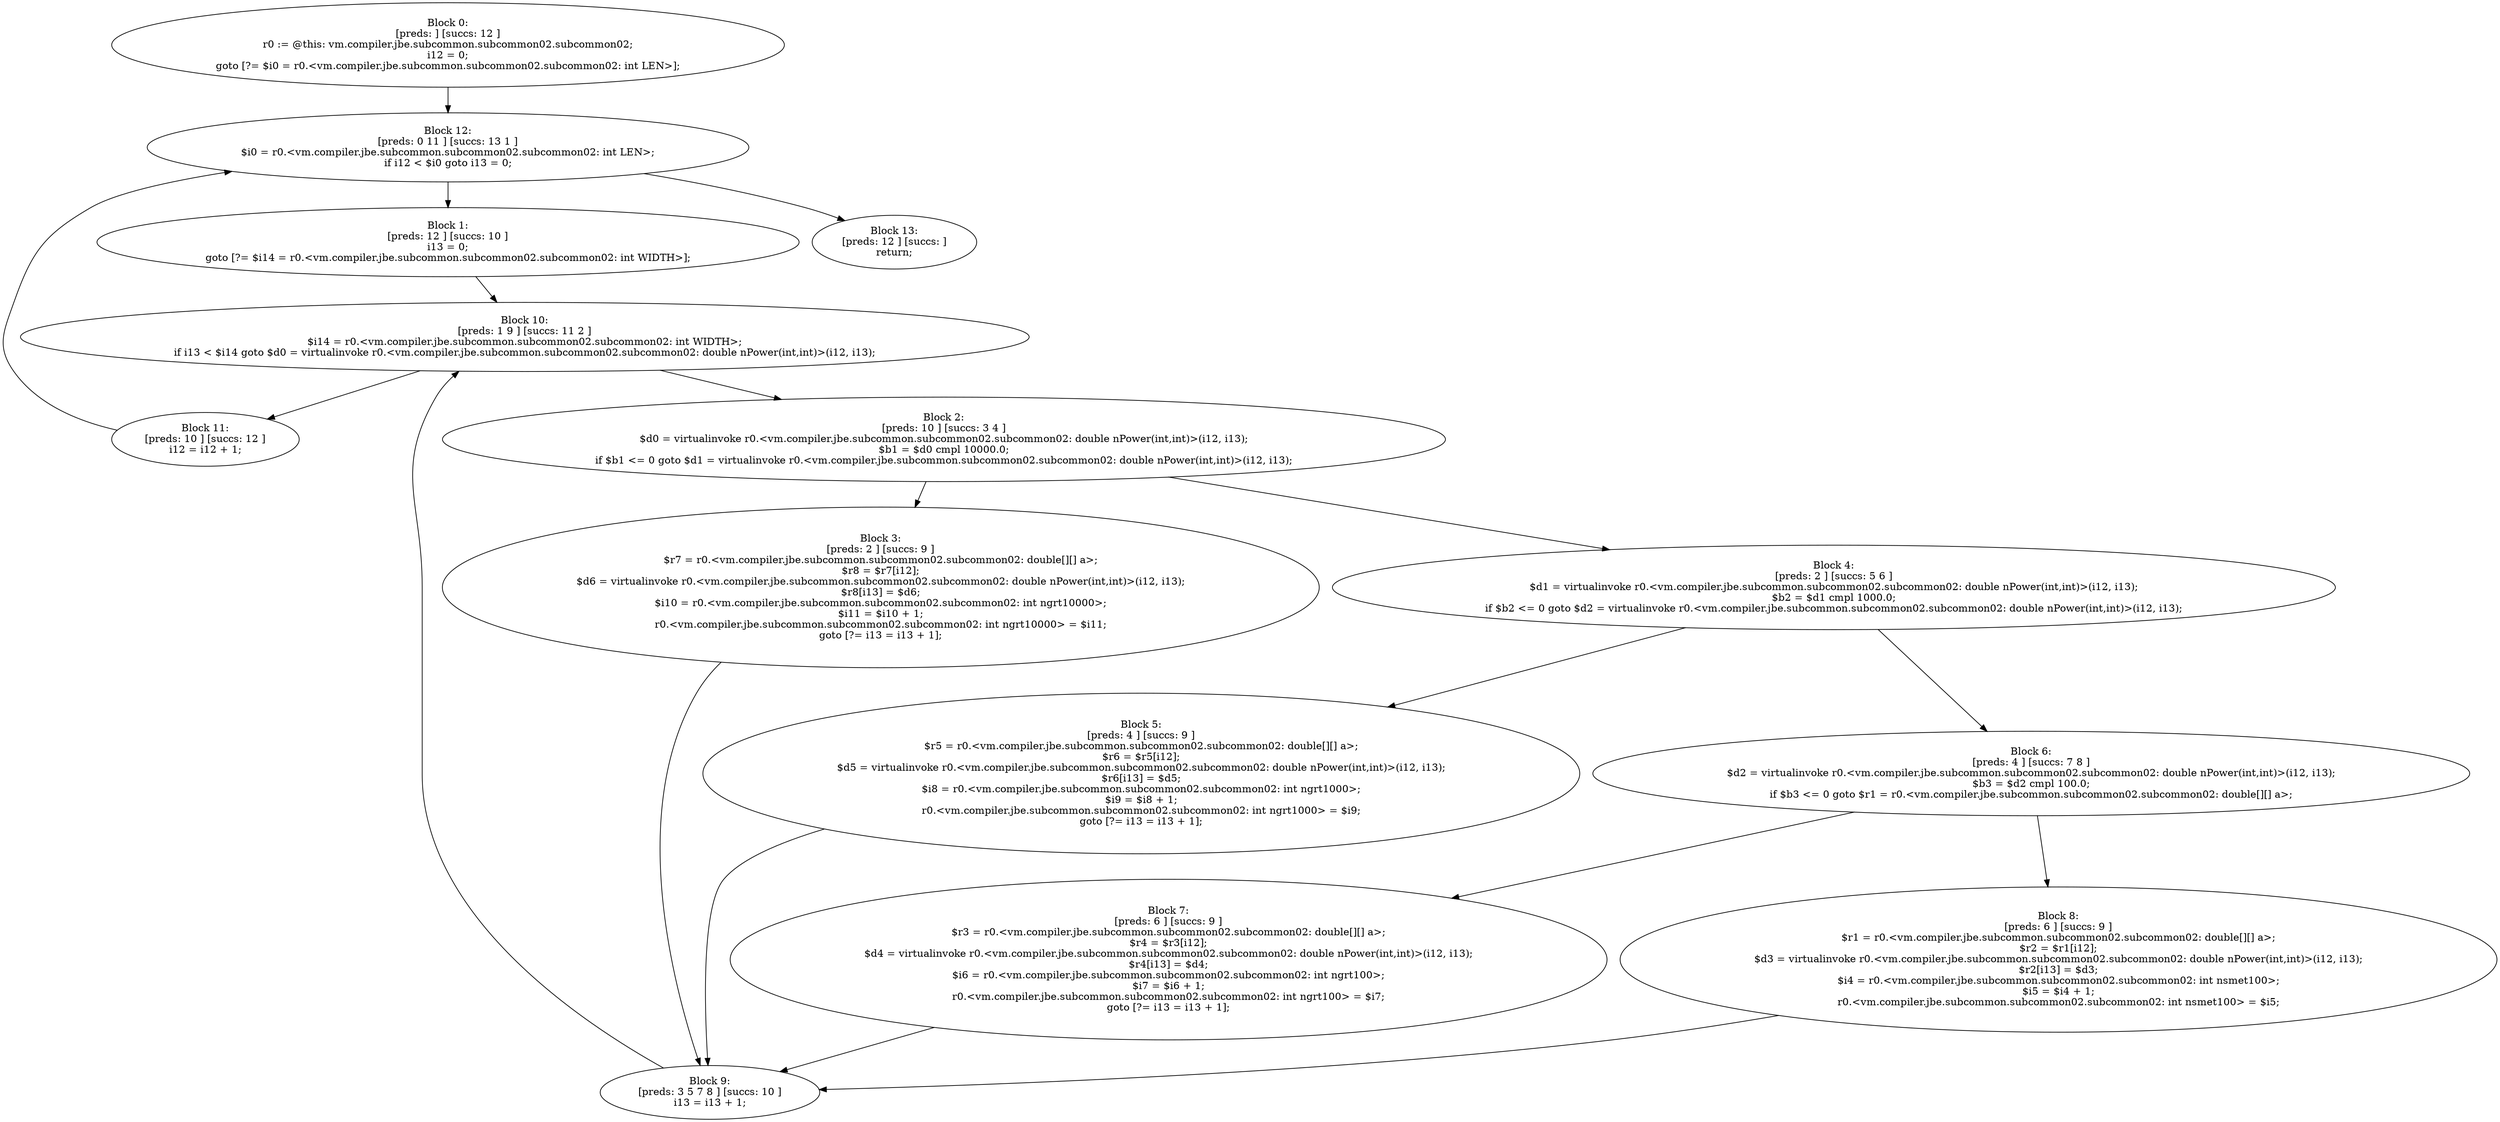 digraph "unitGraph" {
    "Block 0:
[preds: ] [succs: 12 ]
r0 := @this: vm.compiler.jbe.subcommon.subcommon02.subcommon02;
i12 = 0;
goto [?= $i0 = r0.<vm.compiler.jbe.subcommon.subcommon02.subcommon02: int LEN>];
"
    "Block 1:
[preds: 12 ] [succs: 10 ]
i13 = 0;
goto [?= $i14 = r0.<vm.compiler.jbe.subcommon.subcommon02.subcommon02: int WIDTH>];
"
    "Block 2:
[preds: 10 ] [succs: 3 4 ]
$d0 = virtualinvoke r0.<vm.compiler.jbe.subcommon.subcommon02.subcommon02: double nPower(int,int)>(i12, i13);
$b1 = $d0 cmpl 10000.0;
if $b1 <= 0 goto $d1 = virtualinvoke r0.<vm.compiler.jbe.subcommon.subcommon02.subcommon02: double nPower(int,int)>(i12, i13);
"
    "Block 3:
[preds: 2 ] [succs: 9 ]
$r7 = r0.<vm.compiler.jbe.subcommon.subcommon02.subcommon02: double[][] a>;
$r8 = $r7[i12];
$d6 = virtualinvoke r0.<vm.compiler.jbe.subcommon.subcommon02.subcommon02: double nPower(int,int)>(i12, i13);
$r8[i13] = $d6;
$i10 = r0.<vm.compiler.jbe.subcommon.subcommon02.subcommon02: int ngrt10000>;
$i11 = $i10 + 1;
r0.<vm.compiler.jbe.subcommon.subcommon02.subcommon02: int ngrt10000> = $i11;
goto [?= i13 = i13 + 1];
"
    "Block 4:
[preds: 2 ] [succs: 5 6 ]
$d1 = virtualinvoke r0.<vm.compiler.jbe.subcommon.subcommon02.subcommon02: double nPower(int,int)>(i12, i13);
$b2 = $d1 cmpl 1000.0;
if $b2 <= 0 goto $d2 = virtualinvoke r0.<vm.compiler.jbe.subcommon.subcommon02.subcommon02: double nPower(int,int)>(i12, i13);
"
    "Block 5:
[preds: 4 ] [succs: 9 ]
$r5 = r0.<vm.compiler.jbe.subcommon.subcommon02.subcommon02: double[][] a>;
$r6 = $r5[i12];
$d5 = virtualinvoke r0.<vm.compiler.jbe.subcommon.subcommon02.subcommon02: double nPower(int,int)>(i12, i13);
$r6[i13] = $d5;
$i8 = r0.<vm.compiler.jbe.subcommon.subcommon02.subcommon02: int ngrt1000>;
$i9 = $i8 + 1;
r0.<vm.compiler.jbe.subcommon.subcommon02.subcommon02: int ngrt1000> = $i9;
goto [?= i13 = i13 + 1];
"
    "Block 6:
[preds: 4 ] [succs: 7 8 ]
$d2 = virtualinvoke r0.<vm.compiler.jbe.subcommon.subcommon02.subcommon02: double nPower(int,int)>(i12, i13);
$b3 = $d2 cmpl 100.0;
if $b3 <= 0 goto $r1 = r0.<vm.compiler.jbe.subcommon.subcommon02.subcommon02: double[][] a>;
"
    "Block 7:
[preds: 6 ] [succs: 9 ]
$r3 = r0.<vm.compiler.jbe.subcommon.subcommon02.subcommon02: double[][] a>;
$r4 = $r3[i12];
$d4 = virtualinvoke r0.<vm.compiler.jbe.subcommon.subcommon02.subcommon02: double nPower(int,int)>(i12, i13);
$r4[i13] = $d4;
$i6 = r0.<vm.compiler.jbe.subcommon.subcommon02.subcommon02: int ngrt100>;
$i7 = $i6 + 1;
r0.<vm.compiler.jbe.subcommon.subcommon02.subcommon02: int ngrt100> = $i7;
goto [?= i13 = i13 + 1];
"
    "Block 8:
[preds: 6 ] [succs: 9 ]
$r1 = r0.<vm.compiler.jbe.subcommon.subcommon02.subcommon02: double[][] a>;
$r2 = $r1[i12];
$d3 = virtualinvoke r0.<vm.compiler.jbe.subcommon.subcommon02.subcommon02: double nPower(int,int)>(i12, i13);
$r2[i13] = $d3;
$i4 = r0.<vm.compiler.jbe.subcommon.subcommon02.subcommon02: int nsmet100>;
$i5 = $i4 + 1;
r0.<vm.compiler.jbe.subcommon.subcommon02.subcommon02: int nsmet100> = $i5;
"
    "Block 9:
[preds: 3 5 7 8 ] [succs: 10 ]
i13 = i13 + 1;
"
    "Block 10:
[preds: 1 9 ] [succs: 11 2 ]
$i14 = r0.<vm.compiler.jbe.subcommon.subcommon02.subcommon02: int WIDTH>;
if i13 < $i14 goto $d0 = virtualinvoke r0.<vm.compiler.jbe.subcommon.subcommon02.subcommon02: double nPower(int,int)>(i12, i13);
"
    "Block 11:
[preds: 10 ] [succs: 12 ]
i12 = i12 + 1;
"
    "Block 12:
[preds: 0 11 ] [succs: 13 1 ]
$i0 = r0.<vm.compiler.jbe.subcommon.subcommon02.subcommon02: int LEN>;
if i12 < $i0 goto i13 = 0;
"
    "Block 13:
[preds: 12 ] [succs: ]
return;
"
    "Block 0:
[preds: ] [succs: 12 ]
r0 := @this: vm.compiler.jbe.subcommon.subcommon02.subcommon02;
i12 = 0;
goto [?= $i0 = r0.<vm.compiler.jbe.subcommon.subcommon02.subcommon02: int LEN>];
"->"Block 12:
[preds: 0 11 ] [succs: 13 1 ]
$i0 = r0.<vm.compiler.jbe.subcommon.subcommon02.subcommon02: int LEN>;
if i12 < $i0 goto i13 = 0;
";
    "Block 1:
[preds: 12 ] [succs: 10 ]
i13 = 0;
goto [?= $i14 = r0.<vm.compiler.jbe.subcommon.subcommon02.subcommon02: int WIDTH>];
"->"Block 10:
[preds: 1 9 ] [succs: 11 2 ]
$i14 = r0.<vm.compiler.jbe.subcommon.subcommon02.subcommon02: int WIDTH>;
if i13 < $i14 goto $d0 = virtualinvoke r0.<vm.compiler.jbe.subcommon.subcommon02.subcommon02: double nPower(int,int)>(i12, i13);
";
    "Block 2:
[preds: 10 ] [succs: 3 4 ]
$d0 = virtualinvoke r0.<vm.compiler.jbe.subcommon.subcommon02.subcommon02: double nPower(int,int)>(i12, i13);
$b1 = $d0 cmpl 10000.0;
if $b1 <= 0 goto $d1 = virtualinvoke r0.<vm.compiler.jbe.subcommon.subcommon02.subcommon02: double nPower(int,int)>(i12, i13);
"->"Block 3:
[preds: 2 ] [succs: 9 ]
$r7 = r0.<vm.compiler.jbe.subcommon.subcommon02.subcommon02: double[][] a>;
$r8 = $r7[i12];
$d6 = virtualinvoke r0.<vm.compiler.jbe.subcommon.subcommon02.subcommon02: double nPower(int,int)>(i12, i13);
$r8[i13] = $d6;
$i10 = r0.<vm.compiler.jbe.subcommon.subcommon02.subcommon02: int ngrt10000>;
$i11 = $i10 + 1;
r0.<vm.compiler.jbe.subcommon.subcommon02.subcommon02: int ngrt10000> = $i11;
goto [?= i13 = i13 + 1];
";
    "Block 2:
[preds: 10 ] [succs: 3 4 ]
$d0 = virtualinvoke r0.<vm.compiler.jbe.subcommon.subcommon02.subcommon02: double nPower(int,int)>(i12, i13);
$b1 = $d0 cmpl 10000.0;
if $b1 <= 0 goto $d1 = virtualinvoke r0.<vm.compiler.jbe.subcommon.subcommon02.subcommon02: double nPower(int,int)>(i12, i13);
"->"Block 4:
[preds: 2 ] [succs: 5 6 ]
$d1 = virtualinvoke r0.<vm.compiler.jbe.subcommon.subcommon02.subcommon02: double nPower(int,int)>(i12, i13);
$b2 = $d1 cmpl 1000.0;
if $b2 <= 0 goto $d2 = virtualinvoke r0.<vm.compiler.jbe.subcommon.subcommon02.subcommon02: double nPower(int,int)>(i12, i13);
";
    "Block 3:
[preds: 2 ] [succs: 9 ]
$r7 = r0.<vm.compiler.jbe.subcommon.subcommon02.subcommon02: double[][] a>;
$r8 = $r7[i12];
$d6 = virtualinvoke r0.<vm.compiler.jbe.subcommon.subcommon02.subcommon02: double nPower(int,int)>(i12, i13);
$r8[i13] = $d6;
$i10 = r0.<vm.compiler.jbe.subcommon.subcommon02.subcommon02: int ngrt10000>;
$i11 = $i10 + 1;
r0.<vm.compiler.jbe.subcommon.subcommon02.subcommon02: int ngrt10000> = $i11;
goto [?= i13 = i13 + 1];
"->"Block 9:
[preds: 3 5 7 8 ] [succs: 10 ]
i13 = i13 + 1;
";
    "Block 4:
[preds: 2 ] [succs: 5 6 ]
$d1 = virtualinvoke r0.<vm.compiler.jbe.subcommon.subcommon02.subcommon02: double nPower(int,int)>(i12, i13);
$b2 = $d1 cmpl 1000.0;
if $b2 <= 0 goto $d2 = virtualinvoke r0.<vm.compiler.jbe.subcommon.subcommon02.subcommon02: double nPower(int,int)>(i12, i13);
"->"Block 5:
[preds: 4 ] [succs: 9 ]
$r5 = r0.<vm.compiler.jbe.subcommon.subcommon02.subcommon02: double[][] a>;
$r6 = $r5[i12];
$d5 = virtualinvoke r0.<vm.compiler.jbe.subcommon.subcommon02.subcommon02: double nPower(int,int)>(i12, i13);
$r6[i13] = $d5;
$i8 = r0.<vm.compiler.jbe.subcommon.subcommon02.subcommon02: int ngrt1000>;
$i9 = $i8 + 1;
r0.<vm.compiler.jbe.subcommon.subcommon02.subcommon02: int ngrt1000> = $i9;
goto [?= i13 = i13 + 1];
";
    "Block 4:
[preds: 2 ] [succs: 5 6 ]
$d1 = virtualinvoke r0.<vm.compiler.jbe.subcommon.subcommon02.subcommon02: double nPower(int,int)>(i12, i13);
$b2 = $d1 cmpl 1000.0;
if $b2 <= 0 goto $d2 = virtualinvoke r0.<vm.compiler.jbe.subcommon.subcommon02.subcommon02: double nPower(int,int)>(i12, i13);
"->"Block 6:
[preds: 4 ] [succs: 7 8 ]
$d2 = virtualinvoke r0.<vm.compiler.jbe.subcommon.subcommon02.subcommon02: double nPower(int,int)>(i12, i13);
$b3 = $d2 cmpl 100.0;
if $b3 <= 0 goto $r1 = r0.<vm.compiler.jbe.subcommon.subcommon02.subcommon02: double[][] a>;
";
    "Block 5:
[preds: 4 ] [succs: 9 ]
$r5 = r0.<vm.compiler.jbe.subcommon.subcommon02.subcommon02: double[][] a>;
$r6 = $r5[i12];
$d5 = virtualinvoke r0.<vm.compiler.jbe.subcommon.subcommon02.subcommon02: double nPower(int,int)>(i12, i13);
$r6[i13] = $d5;
$i8 = r0.<vm.compiler.jbe.subcommon.subcommon02.subcommon02: int ngrt1000>;
$i9 = $i8 + 1;
r0.<vm.compiler.jbe.subcommon.subcommon02.subcommon02: int ngrt1000> = $i9;
goto [?= i13 = i13 + 1];
"->"Block 9:
[preds: 3 5 7 8 ] [succs: 10 ]
i13 = i13 + 1;
";
    "Block 6:
[preds: 4 ] [succs: 7 8 ]
$d2 = virtualinvoke r0.<vm.compiler.jbe.subcommon.subcommon02.subcommon02: double nPower(int,int)>(i12, i13);
$b3 = $d2 cmpl 100.0;
if $b3 <= 0 goto $r1 = r0.<vm.compiler.jbe.subcommon.subcommon02.subcommon02: double[][] a>;
"->"Block 7:
[preds: 6 ] [succs: 9 ]
$r3 = r0.<vm.compiler.jbe.subcommon.subcommon02.subcommon02: double[][] a>;
$r4 = $r3[i12];
$d4 = virtualinvoke r0.<vm.compiler.jbe.subcommon.subcommon02.subcommon02: double nPower(int,int)>(i12, i13);
$r4[i13] = $d4;
$i6 = r0.<vm.compiler.jbe.subcommon.subcommon02.subcommon02: int ngrt100>;
$i7 = $i6 + 1;
r0.<vm.compiler.jbe.subcommon.subcommon02.subcommon02: int ngrt100> = $i7;
goto [?= i13 = i13 + 1];
";
    "Block 6:
[preds: 4 ] [succs: 7 8 ]
$d2 = virtualinvoke r0.<vm.compiler.jbe.subcommon.subcommon02.subcommon02: double nPower(int,int)>(i12, i13);
$b3 = $d2 cmpl 100.0;
if $b3 <= 0 goto $r1 = r0.<vm.compiler.jbe.subcommon.subcommon02.subcommon02: double[][] a>;
"->"Block 8:
[preds: 6 ] [succs: 9 ]
$r1 = r0.<vm.compiler.jbe.subcommon.subcommon02.subcommon02: double[][] a>;
$r2 = $r1[i12];
$d3 = virtualinvoke r0.<vm.compiler.jbe.subcommon.subcommon02.subcommon02: double nPower(int,int)>(i12, i13);
$r2[i13] = $d3;
$i4 = r0.<vm.compiler.jbe.subcommon.subcommon02.subcommon02: int nsmet100>;
$i5 = $i4 + 1;
r0.<vm.compiler.jbe.subcommon.subcommon02.subcommon02: int nsmet100> = $i5;
";
    "Block 7:
[preds: 6 ] [succs: 9 ]
$r3 = r0.<vm.compiler.jbe.subcommon.subcommon02.subcommon02: double[][] a>;
$r4 = $r3[i12];
$d4 = virtualinvoke r0.<vm.compiler.jbe.subcommon.subcommon02.subcommon02: double nPower(int,int)>(i12, i13);
$r4[i13] = $d4;
$i6 = r0.<vm.compiler.jbe.subcommon.subcommon02.subcommon02: int ngrt100>;
$i7 = $i6 + 1;
r0.<vm.compiler.jbe.subcommon.subcommon02.subcommon02: int ngrt100> = $i7;
goto [?= i13 = i13 + 1];
"->"Block 9:
[preds: 3 5 7 8 ] [succs: 10 ]
i13 = i13 + 1;
";
    "Block 8:
[preds: 6 ] [succs: 9 ]
$r1 = r0.<vm.compiler.jbe.subcommon.subcommon02.subcommon02: double[][] a>;
$r2 = $r1[i12];
$d3 = virtualinvoke r0.<vm.compiler.jbe.subcommon.subcommon02.subcommon02: double nPower(int,int)>(i12, i13);
$r2[i13] = $d3;
$i4 = r0.<vm.compiler.jbe.subcommon.subcommon02.subcommon02: int nsmet100>;
$i5 = $i4 + 1;
r0.<vm.compiler.jbe.subcommon.subcommon02.subcommon02: int nsmet100> = $i5;
"->"Block 9:
[preds: 3 5 7 8 ] [succs: 10 ]
i13 = i13 + 1;
";
    "Block 9:
[preds: 3 5 7 8 ] [succs: 10 ]
i13 = i13 + 1;
"->"Block 10:
[preds: 1 9 ] [succs: 11 2 ]
$i14 = r0.<vm.compiler.jbe.subcommon.subcommon02.subcommon02: int WIDTH>;
if i13 < $i14 goto $d0 = virtualinvoke r0.<vm.compiler.jbe.subcommon.subcommon02.subcommon02: double nPower(int,int)>(i12, i13);
";
    "Block 10:
[preds: 1 9 ] [succs: 11 2 ]
$i14 = r0.<vm.compiler.jbe.subcommon.subcommon02.subcommon02: int WIDTH>;
if i13 < $i14 goto $d0 = virtualinvoke r0.<vm.compiler.jbe.subcommon.subcommon02.subcommon02: double nPower(int,int)>(i12, i13);
"->"Block 11:
[preds: 10 ] [succs: 12 ]
i12 = i12 + 1;
";
    "Block 10:
[preds: 1 9 ] [succs: 11 2 ]
$i14 = r0.<vm.compiler.jbe.subcommon.subcommon02.subcommon02: int WIDTH>;
if i13 < $i14 goto $d0 = virtualinvoke r0.<vm.compiler.jbe.subcommon.subcommon02.subcommon02: double nPower(int,int)>(i12, i13);
"->"Block 2:
[preds: 10 ] [succs: 3 4 ]
$d0 = virtualinvoke r0.<vm.compiler.jbe.subcommon.subcommon02.subcommon02: double nPower(int,int)>(i12, i13);
$b1 = $d0 cmpl 10000.0;
if $b1 <= 0 goto $d1 = virtualinvoke r0.<vm.compiler.jbe.subcommon.subcommon02.subcommon02: double nPower(int,int)>(i12, i13);
";
    "Block 11:
[preds: 10 ] [succs: 12 ]
i12 = i12 + 1;
"->"Block 12:
[preds: 0 11 ] [succs: 13 1 ]
$i0 = r0.<vm.compiler.jbe.subcommon.subcommon02.subcommon02: int LEN>;
if i12 < $i0 goto i13 = 0;
";
    "Block 12:
[preds: 0 11 ] [succs: 13 1 ]
$i0 = r0.<vm.compiler.jbe.subcommon.subcommon02.subcommon02: int LEN>;
if i12 < $i0 goto i13 = 0;
"->"Block 13:
[preds: 12 ] [succs: ]
return;
";
    "Block 12:
[preds: 0 11 ] [succs: 13 1 ]
$i0 = r0.<vm.compiler.jbe.subcommon.subcommon02.subcommon02: int LEN>;
if i12 < $i0 goto i13 = 0;
"->"Block 1:
[preds: 12 ] [succs: 10 ]
i13 = 0;
goto [?= $i14 = r0.<vm.compiler.jbe.subcommon.subcommon02.subcommon02: int WIDTH>];
";
}
